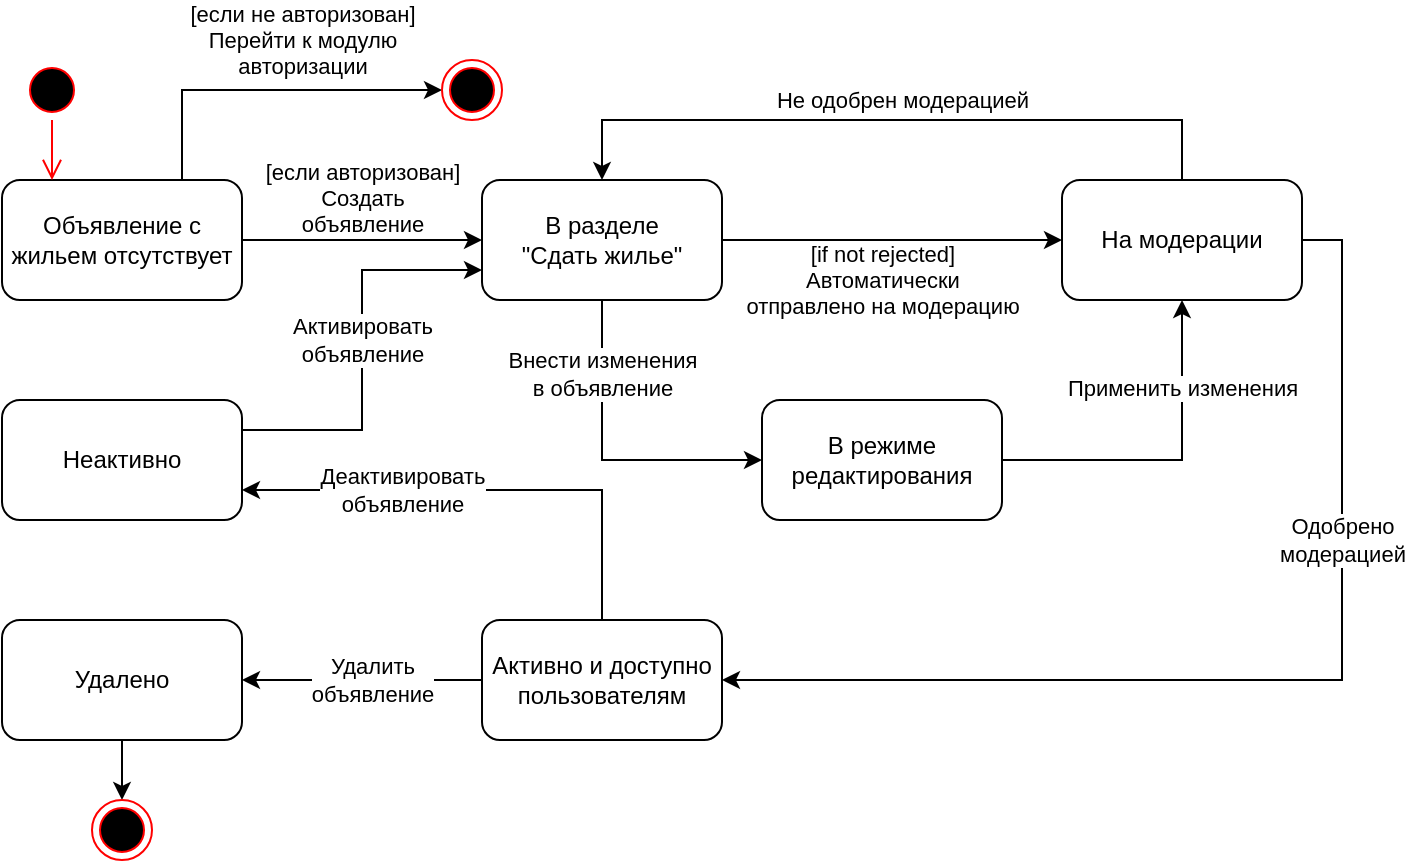 <mxfile version="26.1.1">
  <diagram name="Страница — 1" id="8WWrkacleiQ1a6C7oU4b">
    <mxGraphModel grid="1" page="1" gridSize="10" guides="1" tooltips="1" connect="1" arrows="1" fold="1" pageScale="1" pageWidth="827" pageHeight="1169" math="0" shadow="0">
      <root>
        <mxCell id="0" />
        <mxCell id="1" parent="0" />
        <mxCell id="nVaTApkPD_jfvOoo125z-8" style="edgeStyle=orthogonalEdgeStyle;rounded=0;orthogonalLoop=1;jettySize=auto;html=1;exitX=1;exitY=0.5;exitDx=0;exitDy=0;entryX=0;entryY=0.5;entryDx=0;entryDy=0;" edge="1" parent="1" source="nVaTApkPD_jfvOoo125z-1" target="nVaTApkPD_jfvOoo125z-7">
          <mxGeometry relative="1" as="geometry" />
        </mxCell>
        <mxCell id="nVaTApkPD_jfvOoo125z-9" value="&lt;div&gt;[если авторизован]&lt;/div&gt;Создать&lt;br&gt;объявление" style="edgeLabel;html=1;align=center;verticalAlign=middle;resizable=0;points=[];" connectable="0" vertex="1" parent="nVaTApkPD_jfvOoo125z-8">
          <mxGeometry x="0.06" y="1" relative="1" as="geometry">
            <mxPoint x="-4" y="-20" as="offset" />
          </mxGeometry>
        </mxCell>
        <mxCell id="nVaTApkPD_jfvOoo125z-31" style="edgeStyle=orthogonalEdgeStyle;rounded=0;orthogonalLoop=1;jettySize=auto;html=1;exitX=0.75;exitY=0;exitDx=0;exitDy=0;entryX=0;entryY=0.5;entryDx=0;entryDy=0;" edge="1" parent="1" source="nVaTApkPD_jfvOoo125z-1" target="nVaTApkPD_jfvOoo125z-30">
          <mxGeometry relative="1" as="geometry">
            <Array as="points">
              <mxPoint x="190" y="35" />
            </Array>
          </mxGeometry>
        </mxCell>
        <mxCell id="nVaTApkPD_jfvOoo125z-32" value="&lt;div&gt;[если не авторизован]&lt;/div&gt;Перейти к модулю&lt;div&gt;авторизации&lt;/div&gt;" style="edgeLabel;html=1;align=center;verticalAlign=middle;resizable=0;points=[];" connectable="0" vertex="1" parent="nVaTApkPD_jfvOoo125z-31">
          <mxGeometry x="0.086" y="1" relative="1" as="geometry">
            <mxPoint x="10" y="-24" as="offset" />
          </mxGeometry>
        </mxCell>
        <mxCell id="nVaTApkPD_jfvOoo125z-1" value="Объявление с жильем отсутствует" style="rounded=1;whiteSpace=wrap;html=1;" vertex="1" parent="1">
          <mxGeometry x="100" y="80" width="120" height="60" as="geometry" />
        </mxCell>
        <mxCell id="nVaTApkPD_jfvOoo125z-12" style="edgeStyle=orthogonalEdgeStyle;rounded=0;orthogonalLoop=1;jettySize=auto;html=1;exitX=0.5;exitY=0;exitDx=0;exitDy=0;entryX=0.5;entryY=0;entryDx=0;entryDy=0;" edge="1" parent="1" source="nVaTApkPD_jfvOoo125z-2" target="nVaTApkPD_jfvOoo125z-7">
          <mxGeometry relative="1" as="geometry">
            <Array as="points">
              <mxPoint x="690" y="50" />
              <mxPoint x="400" y="50" />
            </Array>
          </mxGeometry>
        </mxCell>
        <mxCell id="nVaTApkPD_jfvOoo125z-19" style="edgeStyle=orthogonalEdgeStyle;rounded=0;orthogonalLoop=1;jettySize=auto;html=1;exitX=1;exitY=0.5;exitDx=0;exitDy=0;entryX=1;entryY=0.5;entryDx=0;entryDy=0;" edge="1" parent="1" source="nVaTApkPD_jfvOoo125z-2" target="nVaTApkPD_jfvOoo125z-5">
          <mxGeometry relative="1" as="geometry" />
        </mxCell>
        <mxCell id="nVaTApkPD_jfvOoo125z-20" value="Одобрено&lt;div&gt;модерацией&lt;/div&gt;" style="edgeLabel;html=1;align=center;verticalAlign=middle;resizable=0;points=[];" connectable="0" vertex="1" parent="nVaTApkPD_jfvOoo125z-19">
          <mxGeometry x="-0.069" y="2" relative="1" as="geometry">
            <mxPoint x="16" y="-72" as="offset" />
          </mxGeometry>
        </mxCell>
        <mxCell id="nVaTApkPD_jfvOoo125z-2" value="На модерации" style="rounded=1;whiteSpace=wrap;html=1;" vertex="1" parent="1">
          <mxGeometry x="630" y="80" width="120" height="60" as="geometry" />
        </mxCell>
        <mxCell id="nVaTApkPD_jfvOoo125z-25" style="edgeStyle=orthogonalEdgeStyle;rounded=0;orthogonalLoop=1;jettySize=auto;html=1;exitX=1;exitY=0.25;exitDx=0;exitDy=0;entryX=0;entryY=0.75;entryDx=0;entryDy=0;" edge="1" parent="1" source="nVaTApkPD_jfvOoo125z-4" target="nVaTApkPD_jfvOoo125z-7">
          <mxGeometry relative="1" as="geometry" />
        </mxCell>
        <mxCell id="nVaTApkPD_jfvOoo125z-26" value="Активировать&lt;div&gt;объявление&lt;/div&gt;" style="edgeLabel;html=1;align=center;verticalAlign=middle;resizable=0;points=[];" connectable="0" vertex="1" parent="nVaTApkPD_jfvOoo125z-25">
          <mxGeometry x="-0.04" relative="1" as="geometry">
            <mxPoint y="-9" as="offset" />
          </mxGeometry>
        </mxCell>
        <mxCell id="nVaTApkPD_jfvOoo125z-4" value="Неактивно" style="rounded=1;whiteSpace=wrap;html=1;" vertex="1" parent="1">
          <mxGeometry x="100" y="190" width="120" height="60" as="geometry" />
        </mxCell>
        <mxCell id="nVaTApkPD_jfvOoo125z-21" style="edgeStyle=orthogonalEdgeStyle;rounded=0;orthogonalLoop=1;jettySize=auto;html=1;exitX=0;exitY=0.5;exitDx=0;exitDy=0;entryX=1;entryY=0.5;entryDx=0;entryDy=0;" edge="1" parent="1" source="nVaTApkPD_jfvOoo125z-5" target="nVaTApkPD_jfvOoo125z-6">
          <mxGeometry relative="1" as="geometry" />
        </mxCell>
        <mxCell id="nVaTApkPD_jfvOoo125z-23" value="Удалить&lt;div&gt;объявление&lt;/div&gt;" style="edgeLabel;html=1;align=center;verticalAlign=middle;resizable=0;points=[];" connectable="0" vertex="1" parent="nVaTApkPD_jfvOoo125z-21">
          <mxGeometry x="-0.083" relative="1" as="geometry">
            <mxPoint as="offset" />
          </mxGeometry>
        </mxCell>
        <mxCell id="nVaTApkPD_jfvOoo125z-22" style="edgeStyle=orthogonalEdgeStyle;rounded=0;orthogonalLoop=1;jettySize=auto;html=1;exitX=0.5;exitY=0;exitDx=0;exitDy=0;entryX=1;entryY=0.75;entryDx=0;entryDy=0;" edge="1" parent="1" source="nVaTApkPD_jfvOoo125z-5" target="nVaTApkPD_jfvOoo125z-4">
          <mxGeometry relative="1" as="geometry" />
        </mxCell>
        <mxCell id="nVaTApkPD_jfvOoo125z-24" value="Деактивировать&lt;div&gt;объявление&lt;/div&gt;" style="edgeLabel;html=1;align=center;verticalAlign=middle;resizable=0;points=[];" connectable="0" vertex="1" parent="nVaTApkPD_jfvOoo125z-22">
          <mxGeometry x="0.42" relative="1" as="geometry">
            <mxPoint x="9" as="offset" />
          </mxGeometry>
        </mxCell>
        <mxCell id="nVaTApkPD_jfvOoo125z-5" value="Активно и доступно пользователям" style="rounded=1;whiteSpace=wrap;html=1;" vertex="1" parent="1">
          <mxGeometry x="340" y="300" width="120" height="60" as="geometry" />
        </mxCell>
        <mxCell id="nVaTApkPD_jfvOoo125z-34" style="edgeStyle=orthogonalEdgeStyle;rounded=0;orthogonalLoop=1;jettySize=auto;html=1;exitX=0.5;exitY=1;exitDx=0;exitDy=0;entryX=0.5;entryY=0;entryDx=0;entryDy=0;" edge="1" parent="1" source="nVaTApkPD_jfvOoo125z-6" target="nVaTApkPD_jfvOoo125z-33">
          <mxGeometry relative="1" as="geometry" />
        </mxCell>
        <mxCell id="nVaTApkPD_jfvOoo125z-6" value="Удалено" style="rounded=1;whiteSpace=wrap;html=1;" vertex="1" parent="1">
          <mxGeometry x="100" y="300" width="120" height="60" as="geometry" />
        </mxCell>
        <mxCell id="nVaTApkPD_jfvOoo125z-10" style="edgeStyle=orthogonalEdgeStyle;rounded=0;orthogonalLoop=1;jettySize=auto;html=1;exitX=1;exitY=0.5;exitDx=0;exitDy=0;entryX=0;entryY=0.5;entryDx=0;entryDy=0;" edge="1" parent="1" source="nVaTApkPD_jfvOoo125z-7" target="nVaTApkPD_jfvOoo125z-2">
          <mxGeometry relative="1" as="geometry" />
        </mxCell>
        <mxCell id="nVaTApkPD_jfvOoo125z-11" value="&lt;div&gt;[if not rejected]&lt;/div&gt;Автоматически&lt;div&gt;отправлено на модерацию&lt;/div&gt;" style="edgeLabel;html=1;align=center;verticalAlign=middle;resizable=0;points=[];" connectable="0" vertex="1" parent="nVaTApkPD_jfvOoo125z-10">
          <mxGeometry x="-0.036" y="2" relative="1" as="geometry">
            <mxPoint x="-2" y="22" as="offset" />
          </mxGeometry>
        </mxCell>
        <mxCell id="nVaTApkPD_jfvOoo125z-15" style="edgeStyle=orthogonalEdgeStyle;rounded=0;orthogonalLoop=1;jettySize=auto;html=1;exitX=0.5;exitY=1;exitDx=0;exitDy=0;entryX=0;entryY=0.5;entryDx=0;entryDy=0;" edge="1" parent="1" source="nVaTApkPD_jfvOoo125z-7" target="nVaTApkPD_jfvOoo125z-14">
          <mxGeometry relative="1" as="geometry" />
        </mxCell>
        <mxCell id="nVaTApkPD_jfvOoo125z-16" value="Внести изменения&lt;div&gt;в объявление&lt;/div&gt;" style="edgeLabel;html=1;align=center;verticalAlign=middle;resizable=0;points=[];" connectable="0" vertex="1" parent="nVaTApkPD_jfvOoo125z-15">
          <mxGeometry x="-0.544" relative="1" as="geometry">
            <mxPoint as="offset" />
          </mxGeometry>
        </mxCell>
        <mxCell id="nVaTApkPD_jfvOoo125z-7" value="В разделе&lt;br&gt;&quot;Сдать жилье&quot;" style="rounded=1;whiteSpace=wrap;html=1;" vertex="1" parent="1">
          <mxGeometry x="340" y="80" width="120" height="60" as="geometry" />
        </mxCell>
        <mxCell id="nVaTApkPD_jfvOoo125z-13" value="Не одобрен модерацией" style="edgeLabel;html=1;align=center;verticalAlign=middle;resizable=0;points=[];" connectable="0" vertex="1" parent="1">
          <mxGeometry x="550" y="40" as="geometry" />
        </mxCell>
        <mxCell id="nVaTApkPD_jfvOoo125z-17" style="edgeStyle=orthogonalEdgeStyle;rounded=0;orthogonalLoop=1;jettySize=auto;html=1;exitX=1;exitY=0.5;exitDx=0;exitDy=0;entryX=0.5;entryY=1;entryDx=0;entryDy=0;" edge="1" parent="1" source="nVaTApkPD_jfvOoo125z-14" target="nVaTApkPD_jfvOoo125z-2">
          <mxGeometry relative="1" as="geometry" />
        </mxCell>
        <mxCell id="nVaTApkPD_jfvOoo125z-18" value="Применить изменения" style="edgeLabel;html=1;align=center;verticalAlign=middle;resizable=0;points=[];" connectable="0" vertex="1" parent="nVaTApkPD_jfvOoo125z-17">
          <mxGeometry x="0.358" y="3" relative="1" as="geometry">
            <mxPoint x="3" y="-11" as="offset" />
          </mxGeometry>
        </mxCell>
        <mxCell id="nVaTApkPD_jfvOoo125z-14" value="В режиме редактирования" style="rounded=1;whiteSpace=wrap;html=1;" vertex="1" parent="1">
          <mxGeometry x="480" y="190" width="120" height="60" as="geometry" />
        </mxCell>
        <mxCell id="nVaTApkPD_jfvOoo125z-28" value="" style="ellipse;html=1;shape=startState;fillColor=#000000;strokeColor=#ff0000;" vertex="1" parent="1">
          <mxGeometry x="110" y="20" width="30" height="30" as="geometry" />
        </mxCell>
        <mxCell id="nVaTApkPD_jfvOoo125z-29" value="" style="edgeStyle=orthogonalEdgeStyle;html=1;verticalAlign=bottom;endArrow=open;endSize=8;strokeColor=#ff0000;rounded=0;" edge="1" parent="1" source="nVaTApkPD_jfvOoo125z-28">
          <mxGeometry relative="1" as="geometry">
            <mxPoint x="125" y="80" as="targetPoint" />
          </mxGeometry>
        </mxCell>
        <mxCell id="nVaTApkPD_jfvOoo125z-30" value="" style="ellipse;html=1;shape=endState;fillColor=#000000;strokeColor=#ff0000;" vertex="1" parent="1">
          <mxGeometry x="320" y="20" width="30" height="30" as="geometry" />
        </mxCell>
        <mxCell id="nVaTApkPD_jfvOoo125z-33" value="" style="ellipse;html=1;shape=endState;fillColor=#000000;strokeColor=#ff0000;" vertex="1" parent="1">
          <mxGeometry x="145" y="390" width="30" height="30" as="geometry" />
        </mxCell>
      </root>
    </mxGraphModel>
  </diagram>
</mxfile>
